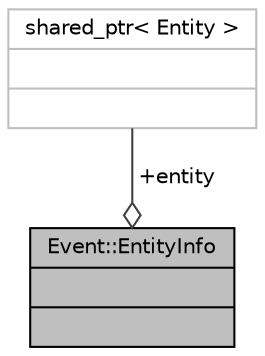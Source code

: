 digraph "Event::EntityInfo"
{
 // INTERACTIVE_SVG=YES
 // LATEX_PDF_SIZE
  bgcolor="transparent";
  edge [fontname="Helvetica",fontsize="10",labelfontname="Helvetica",labelfontsize="10"];
  node [fontname="Helvetica",fontsize="10",shape=record];
  Node1 [label="{Event::EntityInfo\n||}",height=0.2,width=0.4,color="black", fillcolor="grey75", style="filled", fontcolor="black",tooltip=" "];
  Node2 -> Node1 [color="grey25",fontsize="10",style="solid",label=" +entity" ,arrowhead="odiamond",fontname="Helvetica"];
  Node2 [label="{shared_ptr\< Entity \>\n||}",height=0.2,width=0.4,color="grey75",tooltip=" "];
}
